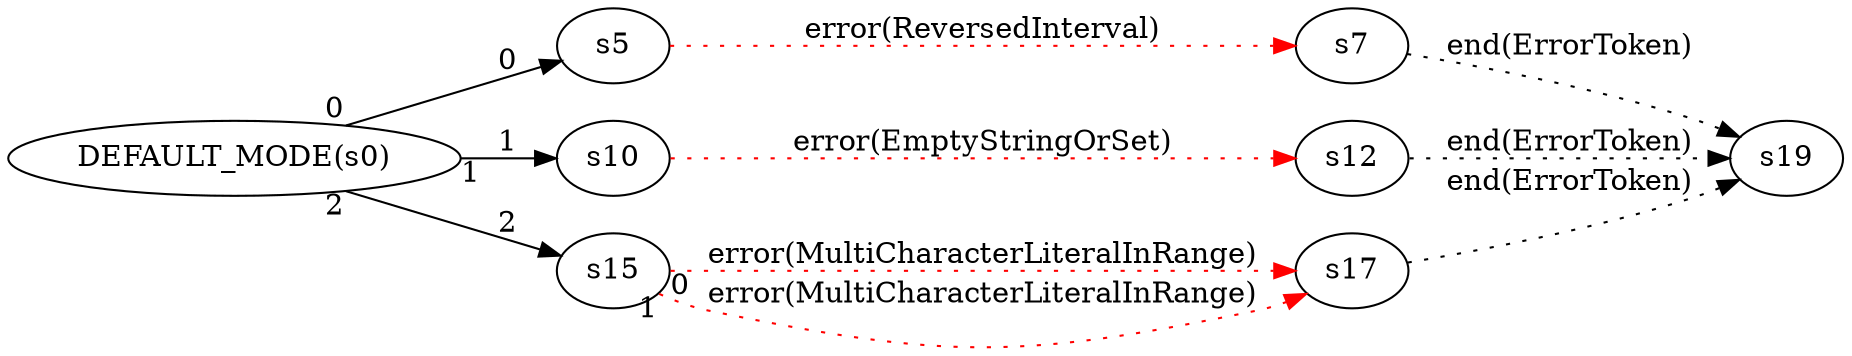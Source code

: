 digraph ATN {
  rankdir=LR;

  "DEFAULT_MODE(s0)" -> s5 [label=0 taillabel=0]
  s5 -> s7 [label="error(ReversedInterval)" style=dotted color=red]
  s7 -> s19 [label="end(ErrorToken)" style=dotted]
  "DEFAULT_MODE(s0)" -> s10 [label=1 taillabel=1]
  s10 -> s12 [label="error(EmptyStringOrSet)" style=dotted color=red]
  s12 -> s19 [label="end(ErrorToken)" style=dotted]
  "DEFAULT_MODE(s0)" -> s15 [label=2 taillabel=2]
  s15 -> s17 [label="error(MultiCharacterLiteralInRange)" taillabel=0 style=dotted color=red]
  s17 -> s19 [label="end(ErrorToken)" style=dotted]
  s15 -> s17 [label="error(MultiCharacterLiteralInRange)" taillabel=1 style=dotted color=red]
}